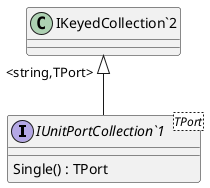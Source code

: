 @startuml
interface "IUnitPortCollection`1"<TPort> {
    Single() : TPort
}
"IKeyedCollection`2" "<string,TPort>" <|-- "IUnitPortCollection`1"
@enduml
